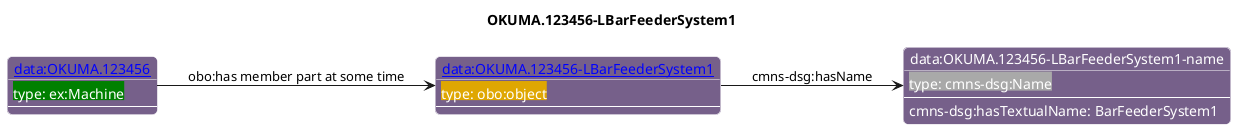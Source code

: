 @startuml
skinparam linetype polyline
left to right direction
title OKUMA.123456-LBarFeederSystem1

skinparam roundCorner 10

skinparam object {
  BackgroundColor 76608A
  fontColor White
  BorderColor White 
  FontName Helvetica   
}

skinparam class{
   BackgroundColor White
   fontColor black
   FontStyle bold
   FontName Helvetica
}

object "[[./OKUMA.123456-LBarFeederSystem1.html data:OKUMA.123456-LBarFeederSystem1]]" as o1 #76608A {
 <back:#DFA702>type: obo:object</back> 
---
 }
object "data:OKUMA.123456-LBarFeederSystem1-name" as o2 #76608A {
 <back:#DarkGrey>type: cmns-dsg:Name</back> 
---
 }
object "[[./OKUMA.123456.html data:OKUMA.123456]]" as o3 #76608A {
 <back:#Green>type: ex:Machine</back> 
---
 }
o1 --> o2 : cmns-dsg:hasName
o2 : cmns-dsg:hasTextualName: BarFeederSystem1
o3 --> o1 : obo:has member part at some time
@enduml
